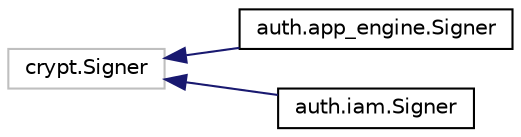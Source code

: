 digraph "Graphical Class Hierarchy"
{
 // LATEX_PDF_SIZE
  edge [fontname="Helvetica",fontsize="10",labelfontname="Helvetica",labelfontsize="10"];
  node [fontname="Helvetica",fontsize="10",shape=record];
  rankdir="LR";
  Node12596 [label="crypt.Signer",height=0.2,width=0.4,color="grey75", fillcolor="white", style="filled",tooltip=" "];
  Node12596 -> Node0 [dir="back",color="midnightblue",fontsize="10",style="solid",fontname="Helvetica"];
  Node0 [label="auth.app_engine.Signer",height=0.2,width=0.4,color="black", fillcolor="white", style="filled",URL="$classauth_1_1app__engine_1_1Signer.html",tooltip=" "];
  Node12596 -> Node12598 [dir="back",color="midnightblue",fontsize="10",style="solid",fontname="Helvetica"];
  Node12598 [label="auth.iam.Signer",height=0.2,width=0.4,color="black", fillcolor="white", style="filled",URL="$classauth_1_1iam_1_1Signer.html",tooltip=" "];
}
